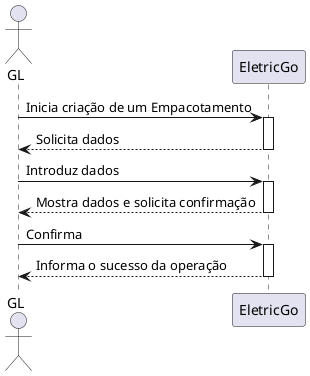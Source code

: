 @startuml
actor GL
GL -> EletricGo: Inicia criação de um Empacotamento
activate EletricGo
EletricGo --> GL : Solicita dados
deactivate

GL -> EletricGo: Introduz dados
activate EletricGo
EletricGo --> GL : Mostra dados e solicita confirmação
deactivate

GL -> EletricGo: Confirma
activate EletricGo
EletricGo --> GL : Informa o sucesso da operação
deactivate EletricGo
@enduml